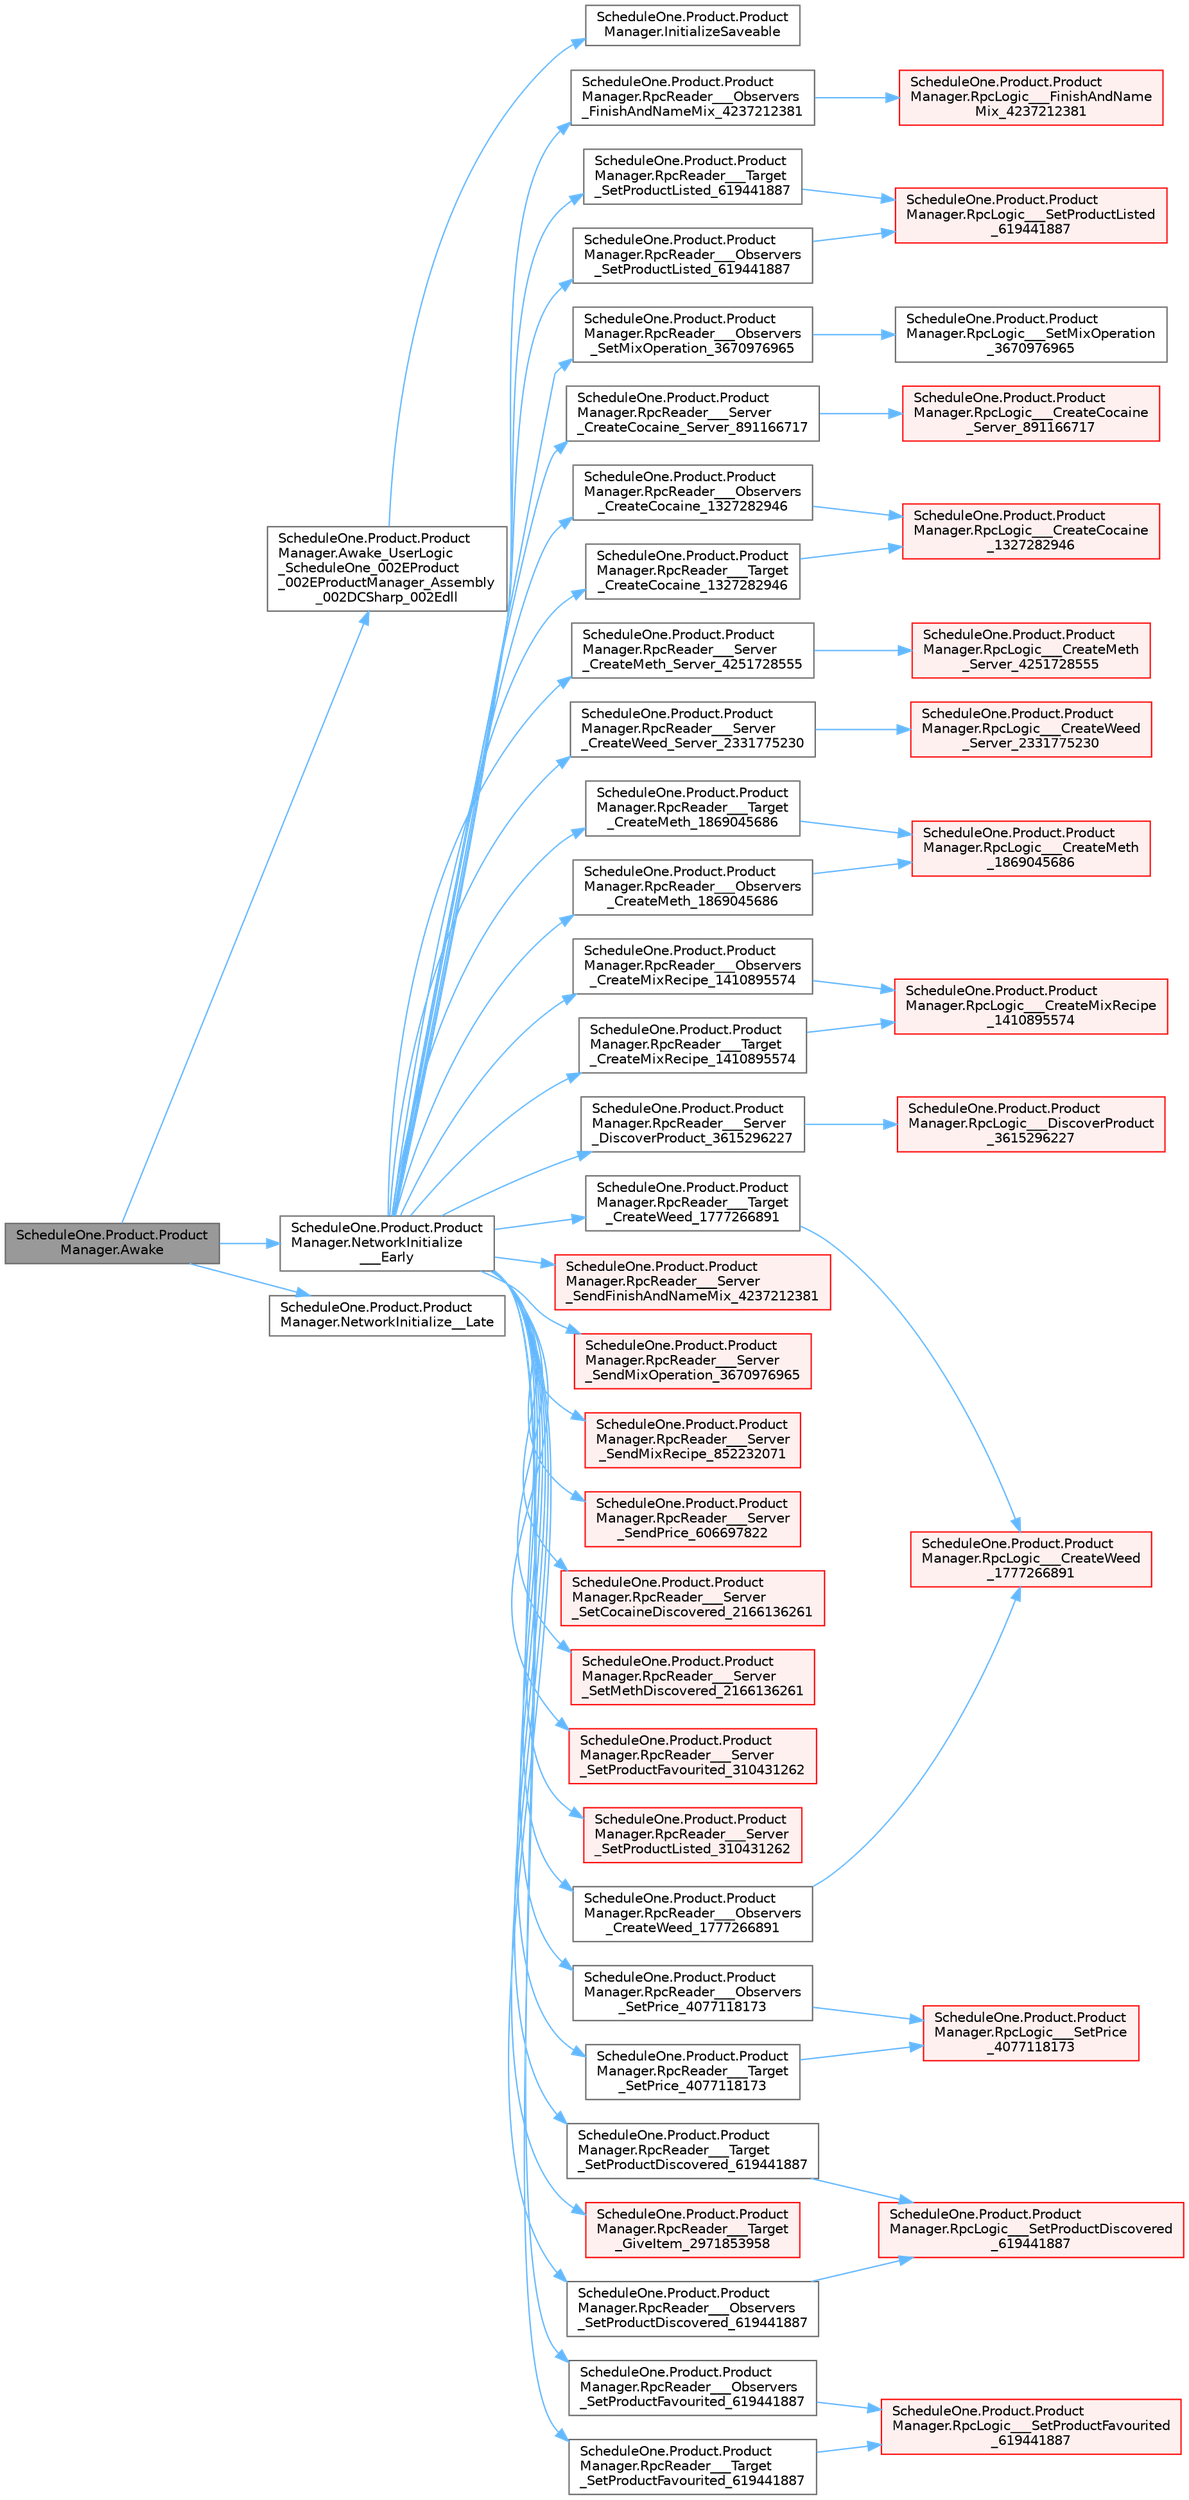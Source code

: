 digraph "ScheduleOne.Product.ProductManager.Awake"
{
 // LATEX_PDF_SIZE
  bgcolor="transparent";
  edge [fontname=Helvetica,fontsize=10,labelfontname=Helvetica,labelfontsize=10];
  node [fontname=Helvetica,fontsize=10,shape=box,height=0.2,width=0.4];
  rankdir="LR";
  Node1 [id="Node000001",label="ScheduleOne.Product.Product\lManager.Awake",height=0.2,width=0.4,color="gray40", fillcolor="grey60", style="filled", fontcolor="black",tooltip=" "];
  Node1 -> Node2 [id="edge1_Node000001_Node000002",color="steelblue1",style="solid",tooltip=" "];
  Node2 [id="Node000002",label="ScheduleOne.Product.Product\lManager.Awake_UserLogic\l_ScheduleOne_002EProduct\l_002EProductManager_Assembly\l_002DCSharp_002Edll",height=0.2,width=0.4,color="grey40", fillcolor="white", style="filled",URL="$class_schedule_one_1_1_product_1_1_product_manager.html#a14d13e345024aaaa7fc856bbc9d22801",tooltip=" "];
  Node2 -> Node3 [id="edge2_Node000002_Node000003",color="steelblue1",style="solid",tooltip=" "];
  Node3 [id="Node000003",label="ScheduleOne.Product.Product\lManager.InitializeSaveable",height=0.2,width=0.4,color="grey40", fillcolor="white", style="filled",URL="$class_schedule_one_1_1_product_1_1_product_manager.html#a23ae36589571b10e48840ab783d6c5f1",tooltip=" "];
  Node1 -> Node4 [id="edge3_Node000001_Node000004",color="steelblue1",style="solid",tooltip=" "];
  Node4 [id="Node000004",label="ScheduleOne.Product.Product\lManager.NetworkInitialize\l___Early",height=0.2,width=0.4,color="grey40", fillcolor="white", style="filled",URL="$class_schedule_one_1_1_product_1_1_product_manager.html#abae6d9c12b99c2a52bcbea8dae381ebe",tooltip=" "];
  Node4 -> Node5 [id="edge4_Node000004_Node000005",color="steelblue1",style="solid",tooltip=" "];
  Node5 [id="Node000005",label="ScheduleOne.Product.Product\lManager.RpcReader___Observers\l_CreateCocaine_1327282946",height=0.2,width=0.4,color="grey40", fillcolor="white", style="filled",URL="$class_schedule_one_1_1_product_1_1_product_manager.html#af84f32b4513d07f1234729824934264e",tooltip=" "];
  Node5 -> Node6 [id="edge5_Node000005_Node000006",color="steelblue1",style="solid",tooltip=" "];
  Node6 [id="Node000006",label="ScheduleOne.Product.Product\lManager.RpcLogic___CreateCocaine\l_1327282946",height=0.2,width=0.4,color="red", fillcolor="#FFF0F0", style="filled",URL="$class_schedule_one_1_1_product_1_1_product_manager.html#ab089b601a928ce7f7f6827823f2548e0",tooltip=" "];
  Node4 -> Node21 [id="edge6_Node000004_Node000021",color="steelblue1",style="solid",tooltip=" "];
  Node21 [id="Node000021",label="ScheduleOne.Product.Product\lManager.RpcReader___Observers\l_CreateMeth_1869045686",height=0.2,width=0.4,color="grey40", fillcolor="white", style="filled",URL="$class_schedule_one_1_1_product_1_1_product_manager.html#a4dd49033c99b59d29f3d9769e4a8da92",tooltip=" "];
  Node21 -> Node22 [id="edge7_Node000021_Node000022",color="steelblue1",style="solid",tooltip=" "];
  Node22 [id="Node000022",label="ScheduleOne.Product.Product\lManager.RpcLogic___CreateMeth\l_1869045686",height=0.2,width=0.4,color="red", fillcolor="#FFF0F0", style="filled",URL="$class_schedule_one_1_1_product_1_1_product_manager.html#aa9a72a696742b29ed72366019dfb9959",tooltip=" "];
  Node4 -> Node26 [id="edge8_Node000004_Node000026",color="steelblue1",style="solid",tooltip=" "];
  Node26 [id="Node000026",label="ScheduleOne.Product.Product\lManager.RpcReader___Observers\l_CreateMixRecipe_1410895574",height=0.2,width=0.4,color="grey40", fillcolor="white", style="filled",URL="$class_schedule_one_1_1_product_1_1_product_manager.html#af4c4c644c0dab73555d2b2fc32ec4a33",tooltip=" "];
  Node26 -> Node27 [id="edge9_Node000026_Node000027",color="steelblue1",style="solid",tooltip=" "];
  Node27 [id="Node000027",label="ScheduleOne.Product.Product\lManager.RpcLogic___CreateMixRecipe\l_1410895574",height=0.2,width=0.4,color="red", fillcolor="#FFF0F0", style="filled",URL="$class_schedule_one_1_1_product_1_1_product_manager.html#a821e235e2cc5f36c492d698728c6df0d",tooltip=" "];
  Node4 -> Node28 [id="edge10_Node000004_Node000028",color="steelblue1",style="solid",tooltip=" "];
  Node28 [id="Node000028",label="ScheduleOne.Product.Product\lManager.RpcReader___Observers\l_CreateWeed_1777266891",height=0.2,width=0.4,color="grey40", fillcolor="white", style="filled",URL="$class_schedule_one_1_1_product_1_1_product_manager.html#a15f374e42688851b0ba8e261ae922097",tooltip=" "];
  Node28 -> Node29 [id="edge11_Node000028_Node000029",color="steelblue1",style="solid",tooltip=" "];
  Node29 [id="Node000029",label="ScheduleOne.Product.Product\lManager.RpcLogic___CreateWeed\l_1777266891",height=0.2,width=0.4,color="red", fillcolor="#FFF0F0", style="filled",URL="$class_schedule_one_1_1_product_1_1_product_manager.html#ab34588d69b33e5e972cd30cbca36b355",tooltip=" "];
  Node4 -> Node33 [id="edge12_Node000004_Node000033",color="steelblue1",style="solid",tooltip=" "];
  Node33 [id="Node000033",label="ScheduleOne.Product.Product\lManager.RpcReader___Observers\l_FinishAndNameMix_4237212381",height=0.2,width=0.4,color="grey40", fillcolor="white", style="filled",URL="$class_schedule_one_1_1_product_1_1_product_manager.html#ad378d53c6f7ce3ce9a389841c569ac79",tooltip=" "];
  Node33 -> Node34 [id="edge13_Node000033_Node000034",color="steelblue1",style="solid",tooltip=" "];
  Node34 [id="Node000034",label="ScheduleOne.Product.Product\lManager.RpcLogic___FinishAndName\lMix_4237212381",height=0.2,width=0.4,color="red", fillcolor="#FFF0F0", style="filled",URL="$class_schedule_one_1_1_product_1_1_product_manager.html#adb1947ad672ede01eaf63f0227c17e8d",tooltip=" "];
  Node4 -> Node48 [id="edge14_Node000004_Node000048",color="steelblue1",style="solid",tooltip=" "];
  Node48 [id="Node000048",label="ScheduleOne.Product.Product\lManager.RpcReader___Observers\l_SetMixOperation_3670976965",height=0.2,width=0.4,color="grey40", fillcolor="white", style="filled",URL="$class_schedule_one_1_1_product_1_1_product_manager.html#a849dae5766ce79be06f98887863c70bf",tooltip=" "];
  Node48 -> Node49 [id="edge15_Node000048_Node000049",color="steelblue1",style="solid",tooltip=" "];
  Node49 [id="Node000049",label="ScheduleOne.Product.Product\lManager.RpcLogic___SetMixOperation\l_3670976965",height=0.2,width=0.4,color="grey40", fillcolor="white", style="filled",URL="$class_schedule_one_1_1_product_1_1_product_manager.html#a6065bf6e6fca343eff935ae416bbfaf7",tooltip=" "];
  Node4 -> Node50 [id="edge16_Node000004_Node000050",color="steelblue1",style="solid",tooltip=" "];
  Node50 [id="Node000050",label="ScheduleOne.Product.Product\lManager.RpcReader___Observers\l_SetPrice_4077118173",height=0.2,width=0.4,color="grey40", fillcolor="white", style="filled",URL="$class_schedule_one_1_1_product_1_1_product_manager.html#a89224300ff52bc8012f54e2ec03f13ae",tooltip=" "];
  Node50 -> Node51 [id="edge17_Node000050_Node000051",color="steelblue1",style="solid",tooltip=" "];
  Node51 [id="Node000051",label="ScheduleOne.Product.Product\lManager.RpcLogic___SetPrice\l_4077118173",height=0.2,width=0.4,color="red", fillcolor="#FFF0F0", style="filled",URL="$class_schedule_one_1_1_product_1_1_product_manager.html#ac7d3557103670901ec0a5d3e3d5d0c8d",tooltip=" "];
  Node4 -> Node52 [id="edge18_Node000004_Node000052",color="steelblue1",style="solid",tooltip=" "];
  Node52 [id="Node000052",label="ScheduleOne.Product.Product\lManager.RpcReader___Observers\l_SetProductDiscovered_619441887",height=0.2,width=0.4,color="grey40", fillcolor="white", style="filled",URL="$class_schedule_one_1_1_product_1_1_product_manager.html#a2e977899d6e7cd8f0c3618609b878daa",tooltip=" "];
  Node52 -> Node15 [id="edge19_Node000052_Node000015",color="steelblue1",style="solid",tooltip=" "];
  Node15 [id="Node000015",label="ScheduleOne.Product.Product\lManager.RpcLogic___SetProductDiscovered\l_619441887",height=0.2,width=0.4,color="red", fillcolor="#FFF0F0", style="filled",URL="$class_schedule_one_1_1_product_1_1_product_manager.html#a1888e09bab296020209ba8613754abc8",tooltip=" "];
  Node4 -> Node53 [id="edge20_Node000004_Node000053",color="steelblue1",style="solid",tooltip=" "];
  Node53 [id="Node000053",label="ScheduleOne.Product.Product\lManager.RpcReader___Observers\l_SetProductFavourited_619441887",height=0.2,width=0.4,color="grey40", fillcolor="white", style="filled",URL="$class_schedule_one_1_1_product_1_1_product_manager.html#a4ae4cab15253bf6480cc16fd2b2a70a9",tooltip=" "];
  Node53 -> Node54 [id="edge21_Node000053_Node000054",color="steelblue1",style="solid",tooltip=" "];
  Node54 [id="Node000054",label="ScheduleOne.Product.Product\lManager.RpcLogic___SetProductFavourited\l_619441887",height=0.2,width=0.4,color="red", fillcolor="#FFF0F0", style="filled",URL="$class_schedule_one_1_1_product_1_1_product_manager.html#a38434877859711c389b90afa9fe9d7cf",tooltip=" "];
  Node4 -> Node55 [id="edge22_Node000004_Node000055",color="steelblue1",style="solid",tooltip=" "];
  Node55 [id="Node000055",label="ScheduleOne.Product.Product\lManager.RpcReader___Observers\l_SetProductListed_619441887",height=0.2,width=0.4,color="grey40", fillcolor="white", style="filled",URL="$class_schedule_one_1_1_product_1_1_product_manager.html#a985c5aa876e96f94b3fbbbdbcc71e75d",tooltip=" "];
  Node55 -> Node56 [id="edge23_Node000055_Node000056",color="steelblue1",style="solid",tooltip=" "];
  Node56 [id="Node000056",label="ScheduleOne.Product.Product\lManager.RpcLogic___SetProductListed\l_619441887",height=0.2,width=0.4,color="red", fillcolor="#FFF0F0", style="filled",URL="$class_schedule_one_1_1_product_1_1_product_manager.html#a80007269dc452cbd3a6bebc582d1c819",tooltip=" "];
  Node4 -> Node57 [id="edge24_Node000004_Node000057",color="steelblue1",style="solid",tooltip=" "];
  Node57 [id="Node000057",label="ScheduleOne.Product.Product\lManager.RpcReader___Server\l_CreateCocaine_Server_891166717",height=0.2,width=0.4,color="grey40", fillcolor="white", style="filled",URL="$class_schedule_one_1_1_product_1_1_product_manager.html#a28f41ed4891253162ae136521cf69509",tooltip=" "];
  Node57 -> Node58 [id="edge25_Node000057_Node000058",color="steelblue1",style="solid",tooltip=" "];
  Node58 [id="Node000058",label="ScheduleOne.Product.Product\lManager.RpcLogic___CreateCocaine\l_Server_891166717",height=0.2,width=0.4,color="red", fillcolor="#FFF0F0", style="filled",URL="$class_schedule_one_1_1_product_1_1_product_manager.html#aa4b5ab0411a2f3de2a32f7769a8b531c",tooltip=" "];
  Node4 -> Node59 [id="edge26_Node000004_Node000059",color="steelblue1",style="solid",tooltip=" "];
  Node59 [id="Node000059",label="ScheduleOne.Product.Product\lManager.RpcReader___Server\l_CreateMeth_Server_4251728555",height=0.2,width=0.4,color="grey40", fillcolor="white", style="filled",URL="$class_schedule_one_1_1_product_1_1_product_manager.html#acb9cd849630de7ab5ec67e897af29bb0",tooltip=" "];
  Node59 -> Node60 [id="edge27_Node000059_Node000060",color="steelblue1",style="solid",tooltip=" "];
  Node60 [id="Node000060",label="ScheduleOne.Product.Product\lManager.RpcLogic___CreateMeth\l_Server_4251728555",height=0.2,width=0.4,color="red", fillcolor="#FFF0F0", style="filled",URL="$class_schedule_one_1_1_product_1_1_product_manager.html#a775f4a9552f0f442c460b179cd41b211",tooltip=" "];
  Node4 -> Node61 [id="edge28_Node000004_Node000061",color="steelblue1",style="solid",tooltip=" "];
  Node61 [id="Node000061",label="ScheduleOne.Product.Product\lManager.RpcReader___Server\l_CreateWeed_Server_2331775230",height=0.2,width=0.4,color="grey40", fillcolor="white", style="filled",URL="$class_schedule_one_1_1_product_1_1_product_manager.html#aa725debc3c0e4bf02c68f2fe6b99d3d5",tooltip=" "];
  Node61 -> Node62 [id="edge29_Node000061_Node000062",color="steelblue1",style="solid",tooltip=" "];
  Node62 [id="Node000062",label="ScheduleOne.Product.Product\lManager.RpcLogic___CreateWeed\l_Server_2331775230",height=0.2,width=0.4,color="red", fillcolor="#FFF0F0", style="filled",URL="$class_schedule_one_1_1_product_1_1_product_manager.html#a50c07f1fc89943ccbddf10ef7dbc253c",tooltip=" "];
  Node4 -> Node63 [id="edge30_Node000004_Node000063",color="steelblue1",style="solid",tooltip=" "];
  Node63 [id="Node000063",label="ScheduleOne.Product.Product\lManager.RpcReader___Server\l_DiscoverProduct_3615296227",height=0.2,width=0.4,color="grey40", fillcolor="white", style="filled",URL="$class_schedule_one_1_1_product_1_1_product_manager.html#a652086c0b9dd6279e1546c8ab37117e6",tooltip=" "];
  Node63 -> Node64 [id="edge31_Node000063_Node000064",color="steelblue1",style="solid",tooltip=" "];
  Node64 [id="Node000064",label="ScheduleOne.Product.Product\lManager.RpcLogic___DiscoverProduct\l_3615296227",height=0.2,width=0.4,color="red", fillcolor="#FFF0F0", style="filled",URL="$class_schedule_one_1_1_product_1_1_product_manager.html#aa253f705a8c2908020e8224b728a2b6f",tooltip=" "];
  Node4 -> Node65 [id="edge32_Node000004_Node000065",color="steelblue1",style="solid",tooltip=" "];
  Node65 [id="Node000065",label="ScheduleOne.Product.Product\lManager.RpcReader___Server\l_SendFinishAndNameMix_4237212381",height=0.2,width=0.4,color="red", fillcolor="#FFF0F0", style="filled",URL="$class_schedule_one_1_1_product_1_1_product_manager.html#a8f067a410bae3d8dd763858ed50daca4",tooltip=" "];
  Node4 -> Node75 [id="edge33_Node000004_Node000075",color="steelblue1",style="solid",tooltip=" "];
  Node75 [id="Node000075",label="ScheduleOne.Product.Product\lManager.RpcReader___Server\l_SendMixOperation_3670976965",height=0.2,width=0.4,color="red", fillcolor="#FFF0F0", style="filled",URL="$class_schedule_one_1_1_product_1_1_product_manager.html#ae13756aed1458649f154bec7a22e25b8",tooltip=" "];
  Node4 -> Node79 [id="edge34_Node000004_Node000079",color="steelblue1",style="solid",tooltip=" "];
  Node79 [id="Node000079",label="ScheduleOne.Product.Product\lManager.RpcReader___Server\l_SendMixRecipe_852232071",height=0.2,width=0.4,color="red", fillcolor="#FFF0F0", style="filled",URL="$class_schedule_one_1_1_product_1_1_product_manager.html#a05deadf7660f23b0f36e055bf687b6b7",tooltip=" "];
  Node4 -> Node81 [id="edge35_Node000004_Node000081",color="steelblue1",style="solid",tooltip=" "];
  Node81 [id="Node000081",label="ScheduleOne.Product.Product\lManager.RpcReader___Server\l_SendPrice_606697822",height=0.2,width=0.4,color="red", fillcolor="#FFF0F0", style="filled",URL="$class_schedule_one_1_1_product_1_1_product_manager.html#a3da8375aedd1a7fbf01c161f6a1da270",tooltip=" "];
  Node4 -> Node86 [id="edge36_Node000004_Node000086",color="steelblue1",style="solid",tooltip=" "];
  Node86 [id="Node000086",label="ScheduleOne.Product.Product\lManager.RpcReader___Server\l_SetCocaineDiscovered_2166136261",height=0.2,width=0.4,color="red", fillcolor="#FFF0F0", style="filled",URL="$class_schedule_one_1_1_product_1_1_product_manager.html#afde5e68d84058d7eb0adab29613d43ed",tooltip=" "];
  Node4 -> Node88 [id="edge37_Node000004_Node000088",color="steelblue1",style="solid",tooltip=" "];
  Node88 [id="Node000088",label="ScheduleOne.Product.Product\lManager.RpcReader___Server\l_SetMethDiscovered_2166136261",height=0.2,width=0.4,color="red", fillcolor="#FFF0F0", style="filled",URL="$class_schedule_one_1_1_product_1_1_product_manager.html#a14d2c5e54c53f350d541588c0ddd7411",tooltip=" "];
  Node4 -> Node90 [id="edge38_Node000004_Node000090",color="steelblue1",style="solid",tooltip=" "];
  Node90 [id="Node000090",label="ScheduleOne.Product.Product\lManager.RpcReader___Server\l_SetProductFavourited_310431262",height=0.2,width=0.4,color="red", fillcolor="#FFF0F0", style="filled",URL="$class_schedule_one_1_1_product_1_1_product_manager.html#a47c046837c9152878984d0180f761407",tooltip=" "];
  Node4 -> Node94 [id="edge39_Node000004_Node000094",color="steelblue1",style="solid",tooltip=" "];
  Node94 [id="Node000094",label="ScheduleOne.Product.Product\lManager.RpcReader___Server\l_SetProductListed_310431262",height=0.2,width=0.4,color="red", fillcolor="#FFF0F0", style="filled",URL="$class_schedule_one_1_1_product_1_1_product_manager.html#a9c048bbce2b5a9858c74d771e1ec8228",tooltip=" "];
  Node4 -> Node95 [id="edge40_Node000004_Node000095",color="steelblue1",style="solid",tooltip=" "];
  Node95 [id="Node000095",label="ScheduleOne.Product.Product\lManager.RpcReader___Target\l_CreateCocaine_1327282946",height=0.2,width=0.4,color="grey40", fillcolor="white", style="filled",URL="$class_schedule_one_1_1_product_1_1_product_manager.html#a2e6b76ad9684fac152854e00aaa228b3",tooltip=" "];
  Node95 -> Node6 [id="edge41_Node000095_Node000006",color="steelblue1",style="solid",tooltip=" "];
  Node4 -> Node96 [id="edge42_Node000004_Node000096",color="steelblue1",style="solid",tooltip=" "];
  Node96 [id="Node000096",label="ScheduleOne.Product.Product\lManager.RpcReader___Target\l_CreateMeth_1869045686",height=0.2,width=0.4,color="grey40", fillcolor="white", style="filled",URL="$class_schedule_one_1_1_product_1_1_product_manager.html#a7fe882ac0d23ad0eb58ca25d6238ae82",tooltip=" "];
  Node96 -> Node22 [id="edge43_Node000096_Node000022",color="steelblue1",style="solid",tooltip=" "];
  Node4 -> Node97 [id="edge44_Node000004_Node000097",color="steelblue1",style="solid",tooltip=" "];
  Node97 [id="Node000097",label="ScheduleOne.Product.Product\lManager.RpcReader___Target\l_CreateMixRecipe_1410895574",height=0.2,width=0.4,color="grey40", fillcolor="white", style="filled",URL="$class_schedule_one_1_1_product_1_1_product_manager.html#adf19f20cf6ec6c87a246f71ed0b20adb",tooltip=" "];
  Node97 -> Node27 [id="edge45_Node000097_Node000027",color="steelblue1",style="solid",tooltip=" "];
  Node4 -> Node98 [id="edge46_Node000004_Node000098",color="steelblue1",style="solid",tooltip=" "];
  Node98 [id="Node000098",label="ScheduleOne.Product.Product\lManager.RpcReader___Target\l_CreateWeed_1777266891",height=0.2,width=0.4,color="grey40", fillcolor="white", style="filled",URL="$class_schedule_one_1_1_product_1_1_product_manager.html#a1bf9115bfe71abc8740c98c815f5cbe1",tooltip=" "];
  Node98 -> Node29 [id="edge47_Node000098_Node000029",color="steelblue1",style="solid",tooltip=" "];
  Node4 -> Node99 [id="edge48_Node000004_Node000099",color="steelblue1",style="solid",tooltip=" "];
  Node99 [id="Node000099",label="ScheduleOne.Product.Product\lManager.RpcReader___Target\l_GiveItem_2971853958",height=0.2,width=0.4,color="red", fillcolor="#FFF0F0", style="filled",URL="$class_schedule_one_1_1_product_1_1_product_manager.html#acf25bc397f4b15f47262d65f75b330c6",tooltip=" "];
  Node4 -> Node102 [id="edge49_Node000004_Node000102",color="steelblue1",style="solid",tooltip=" "];
  Node102 [id="Node000102",label="ScheduleOne.Product.Product\lManager.RpcReader___Target\l_SetPrice_4077118173",height=0.2,width=0.4,color="grey40", fillcolor="white", style="filled",URL="$class_schedule_one_1_1_product_1_1_product_manager.html#ab51a5438cd0341955ad79995e79bb035",tooltip=" "];
  Node102 -> Node51 [id="edge50_Node000102_Node000051",color="steelblue1",style="solid",tooltip=" "];
  Node4 -> Node103 [id="edge51_Node000004_Node000103",color="steelblue1",style="solid",tooltip=" "];
  Node103 [id="Node000103",label="ScheduleOne.Product.Product\lManager.RpcReader___Target\l_SetProductDiscovered_619441887",height=0.2,width=0.4,color="grey40", fillcolor="white", style="filled",URL="$class_schedule_one_1_1_product_1_1_product_manager.html#a71741f49016b853397f6bcb1720ef1ef",tooltip=" "];
  Node103 -> Node15 [id="edge52_Node000103_Node000015",color="steelblue1",style="solid",tooltip=" "];
  Node4 -> Node104 [id="edge53_Node000004_Node000104",color="steelblue1",style="solid",tooltip=" "];
  Node104 [id="Node000104",label="ScheduleOne.Product.Product\lManager.RpcReader___Target\l_SetProductFavourited_619441887",height=0.2,width=0.4,color="grey40", fillcolor="white", style="filled",URL="$class_schedule_one_1_1_product_1_1_product_manager.html#ac8f4ca5399f6b7906975c7d32be0ce91",tooltip=" "];
  Node104 -> Node54 [id="edge54_Node000104_Node000054",color="steelblue1",style="solid",tooltip=" "];
  Node4 -> Node105 [id="edge55_Node000004_Node000105",color="steelblue1",style="solid",tooltip=" "];
  Node105 [id="Node000105",label="ScheduleOne.Product.Product\lManager.RpcReader___Target\l_SetProductListed_619441887",height=0.2,width=0.4,color="grey40", fillcolor="white", style="filled",URL="$class_schedule_one_1_1_product_1_1_product_manager.html#a755d2e2afe449b703d501bd916da7e89",tooltip=" "];
  Node105 -> Node56 [id="edge56_Node000105_Node000056",color="steelblue1",style="solid",tooltip=" "];
  Node1 -> Node106 [id="edge57_Node000001_Node000106",color="steelblue1",style="solid",tooltip=" "];
  Node106 [id="Node000106",label="ScheduleOne.Product.Product\lManager.NetworkInitialize__Late",height=0.2,width=0.4,color="grey40", fillcolor="white", style="filled",URL="$class_schedule_one_1_1_product_1_1_product_manager.html#a71ee2a91c19887667c91c22fc03a1916",tooltip=" "];
}
